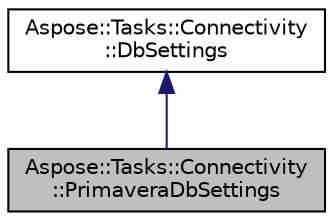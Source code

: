 digraph "Aspose::Tasks::Connectivity::PrimaveraDbSettings"
{
 // LATEX_PDF_SIZE
  edge [fontname="Helvetica",fontsize="10",labelfontname="Helvetica",labelfontsize="10"];
  node [fontname="Helvetica",fontsize="10",shape=record];
  Node1 [label="Aspose::Tasks::Connectivity\l::PrimaveraDbSettings",height=0.2,width=0.4,color="black", fillcolor="grey75", style="filled", fontcolor="black",tooltip="Allows to set necessary options to read project data from Primavera database."];
  Node2 -> Node1 [dir="back",color="midnightblue",fontsize="10",style="solid",fontname="Helvetica"];
  Node2 [label="Aspose::Tasks::Connectivity\l::DbSettings",height=0.2,width=0.4,color="black", fillcolor="white", style="filled",URL="$class_aspose_1_1_tasks_1_1_connectivity_1_1_db_settings.html",tooltip="Allows to specify settings to read from project database."];
}
